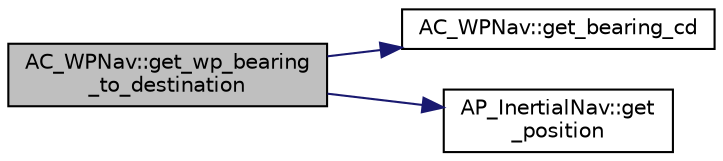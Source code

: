 digraph "AC_WPNav::get_wp_bearing_to_destination"
{
 // INTERACTIVE_SVG=YES
  edge [fontname="Helvetica",fontsize="10",labelfontname="Helvetica",labelfontsize="10"];
  node [fontname="Helvetica",fontsize="10",shape=record];
  rankdir="LR";
  Node1 [label="AC_WPNav::get_wp_bearing\l_to_destination",height=0.2,width=0.4,color="black", fillcolor="grey75", style="filled", fontcolor="black"];
  Node1 -> Node2 [color="midnightblue",fontsize="10",style="solid",fontname="Helvetica"];
  Node2 [label="AC_WPNav::get_bearing_cd",height=0.2,width=0.4,color="black", fillcolor="white", style="filled",URL="$classAC__WPNav.html#acdde881fbaae3bc13155a34ee88a6e48",tooltip="get_bearing_cd - return bearing in centi-degrees between two positions "];
  Node1 -> Node3 [color="midnightblue",fontsize="10",style="solid",fontname="Helvetica"];
  Node3 [label="AP_InertialNav::get\l_position",height=0.2,width=0.4,color="black", fillcolor="white", style="filled",URL="$classAP__InertialNav.html#a0661273d158219186a7a152157138a1c"];
}
